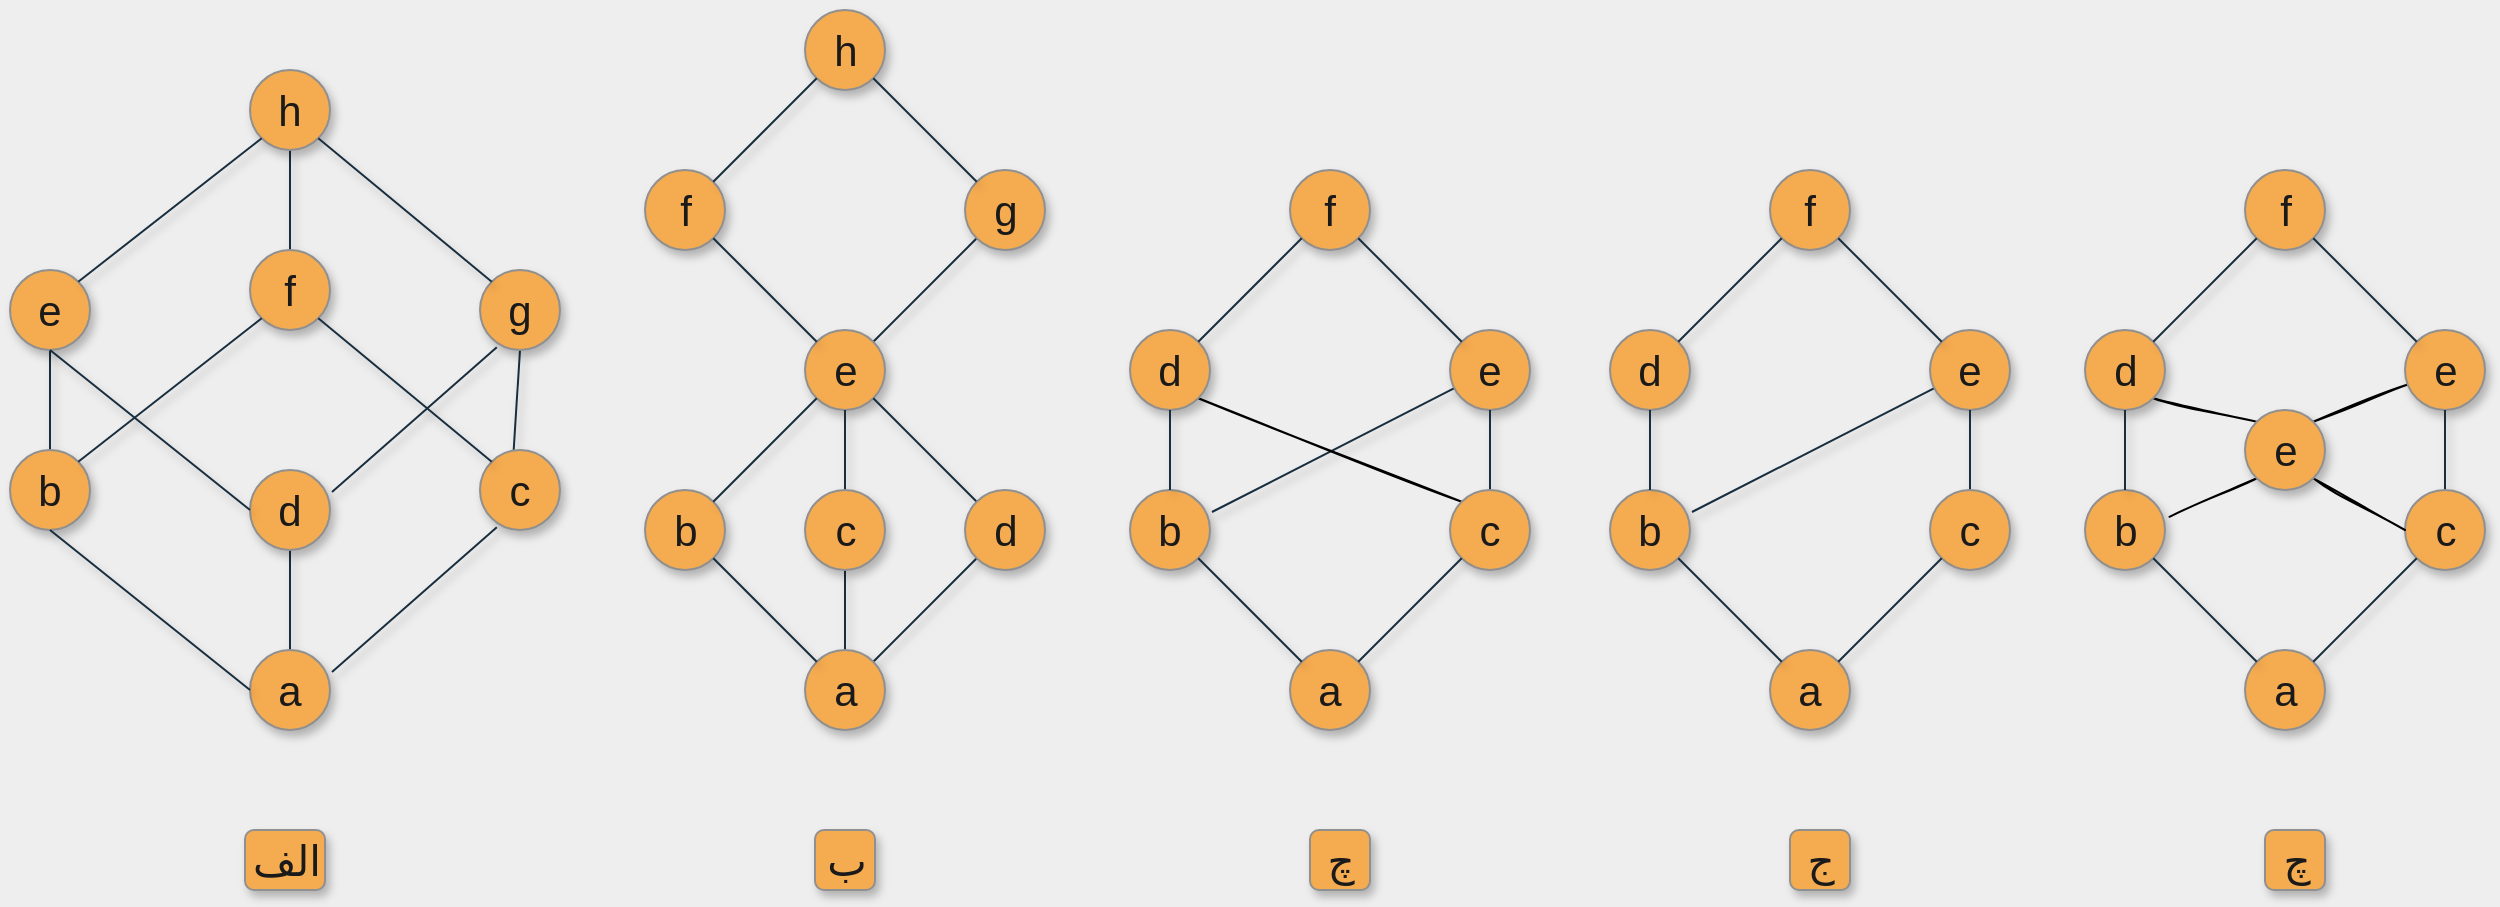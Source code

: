 <mxfile version="15.7.3" type="device"><diagram id="3L2HgZcr_SLe8ju1g64T" name="Page-1"><mxGraphModel dx="815" dy="534" grid="1" gridSize="10" guides="1" tooltips="1" connect="1" arrows="1" fold="1" page="1" pageScale="1" pageWidth="1654" pageHeight="1169" background="#EEEEEE" math="0" shadow="0"><root><mxCell id="0"/><mxCell id="1" parent="0"/><mxCell id="b9YKU84sIKBaFdmjT8to-1" value="&lt;font style=&quot;font-size: 21px;&quot;&gt;f&lt;/font&gt;" style="ellipse;whiteSpace=wrap;html=1;sketch=0;rounded=1;labelBackgroundColor=none;labelBorderColor=none;fontSize=21;fontFamily=Helvetica;shadow=1;fillColor=#F5AB50;strokeColor=#909090;fontColor=#1A1A1A;" vertex="1" parent="1"><mxGeometry x="920" y="240" width="40" height="40" as="geometry"/></mxCell><mxCell id="b9YKU84sIKBaFdmjT8to-20" style="edgeStyle=none;orthogonalLoop=1;jettySize=auto;html=1;entryX=1.025;entryY=0.275;entryDx=0;entryDy=0;entryPerimeter=0;endArrow=none;endFill=0;fontColor=#1A1A1A;sketch=0;labelBackgroundColor=none;labelBorderColor=none;fontSize=21;fontFamily=Helvetica;shadow=1;strokeColor=#182E3E;" edge="1" parent="1" source="b9YKU84sIKBaFdmjT8to-2" target="b9YKU84sIKBaFdmjT8to-3"><mxGeometry relative="1" as="geometry"/></mxCell><mxCell id="b9YKU84sIKBaFdmjT8to-2" value="e" style="ellipse;whiteSpace=wrap;html=1;sketch=0;rounded=1;labelBackgroundColor=none;labelBorderColor=none;fontSize=21;fontFamily=Helvetica;shadow=1;fillColor=#F5AB50;strokeColor=#909090;fontColor=#1A1A1A;" vertex="1" parent="1"><mxGeometry x="1000" y="320" width="40" height="40" as="geometry"/></mxCell><mxCell id="b9YKU84sIKBaFdmjT8to-3" value="b" style="ellipse;whiteSpace=wrap;html=1;sketch=0;rounded=1;labelBackgroundColor=none;labelBorderColor=none;fontSize=21;fontFamily=Helvetica;shadow=1;fillColor=#F5AB50;strokeColor=#909090;fontColor=#1A1A1A;" vertex="1" parent="1"><mxGeometry x="840" y="400" width="40" height="40" as="geometry"/></mxCell><mxCell id="b9YKU84sIKBaFdmjT8to-4" value="a" style="ellipse;whiteSpace=wrap;html=1;sketch=0;rounded=1;labelBackgroundColor=none;labelBorderColor=none;fontSize=21;fontFamily=Helvetica;shadow=1;fillColor=#F5AB50;strokeColor=#909090;fontColor=#1A1A1A;" vertex="1" parent="1"><mxGeometry x="920" y="480" width="40" height="40" as="geometry"/></mxCell><mxCell id="b9YKU84sIKBaFdmjT8to-5" value="d" style="ellipse;whiteSpace=wrap;html=1;sketch=0;rounded=1;labelBackgroundColor=none;labelBorderColor=none;fontSize=21;fontFamily=Helvetica;shadow=1;fillColor=#F5AB50;strokeColor=#909090;fontColor=#1A1A1A;" vertex="1" parent="1"><mxGeometry x="840" y="320" width="40" height="40" as="geometry"/></mxCell><mxCell id="b9YKU84sIKBaFdmjT8to-19" value="" style="orthogonalLoop=1;jettySize=auto;html=1;endArrow=none;endFill=0;fontColor=#1A1A1A;sketch=0;labelBackgroundColor=none;labelBorderColor=none;fontSize=21;fontFamily=Helvetica;shadow=1;strokeColor=#182E3E;" edge="1" parent="1" source="b9YKU84sIKBaFdmjT8to-6" target="b9YKU84sIKBaFdmjT8to-2"><mxGeometry relative="1" as="geometry"/></mxCell><mxCell id="b9YKU84sIKBaFdmjT8to-6" value="c" style="ellipse;whiteSpace=wrap;html=1;sketch=0;rounded=1;labelBackgroundColor=none;labelBorderColor=none;fontSize=21;fontFamily=Helvetica;shadow=1;fillColor=#F5AB50;strokeColor=#909090;fontColor=#1A1A1A;" vertex="1" parent="1"><mxGeometry x="1000" y="400" width="40" height="40" as="geometry"/></mxCell><mxCell id="b9YKU84sIKBaFdmjT8to-7" value="" style="endArrow=none;html=1;entryX=1;entryY=1;entryDx=0;entryDy=0;exitX=0;exitY=0;exitDx=0;exitDy=0;fontColor=#1A1A1A;sketch=0;labelBackgroundColor=none;labelBorderColor=none;fontSize=21;fontFamily=Helvetica;shadow=1;strokeColor=#182E3E;" edge="1" parent="1" source="b9YKU84sIKBaFdmjT8to-2" target="b9YKU84sIKBaFdmjT8to-1"><mxGeometry width="50" height="50" relative="1" as="geometry"><mxPoint x="910" y="400" as="sourcePoint"/><mxPoint x="960" y="350" as="targetPoint"/></mxGeometry></mxCell><mxCell id="b9YKU84sIKBaFdmjT8to-10" value="" style="endArrow=none;html=1;exitX=1;exitY=0;exitDx=0;exitDy=0;entryX=0;entryY=1;entryDx=0;entryDy=0;fontColor=#1A1A1A;sketch=0;labelBackgroundColor=none;labelBorderColor=none;fontSize=21;fontFamily=Helvetica;shadow=1;strokeColor=#182E3E;" edge="1" parent="1" source="b9YKU84sIKBaFdmjT8to-5" target="b9YKU84sIKBaFdmjT8to-1"><mxGeometry width="50" height="50" relative="1" as="geometry"><mxPoint x="840" y="310" as="sourcePoint"/><mxPoint x="890" y="260" as="targetPoint"/></mxGeometry></mxCell><mxCell id="b9YKU84sIKBaFdmjT8to-16" value="" style="endArrow=none;html=1;entryX=0;entryY=1;entryDx=0;entryDy=0;exitX=1;exitY=0;exitDx=0;exitDy=0;fontColor=#1A1A1A;sketch=0;labelBackgroundColor=none;labelBorderColor=none;fontSize=21;fontFamily=Helvetica;shadow=1;strokeColor=#182E3E;" edge="1" parent="1" source="b9YKU84sIKBaFdmjT8to-4" target="b9YKU84sIKBaFdmjT8to-6"><mxGeometry width="50" height="50" relative="1" as="geometry"><mxPoint x="970" y="490" as="sourcePoint"/><mxPoint x="1010" y="440" as="targetPoint"/></mxGeometry></mxCell><mxCell id="b9YKU84sIKBaFdmjT8to-17" value="" style="endArrow=none;html=1;exitX=0.5;exitY=0;exitDx=0;exitDy=0;entryX=0.5;entryY=1;entryDx=0;entryDy=0;fontColor=#1A1A1A;sketch=0;labelBackgroundColor=none;labelBorderColor=none;fontSize=21;fontFamily=Helvetica;shadow=1;strokeColor=#182E3E;" edge="1" parent="1" source="b9YKU84sIKBaFdmjT8to-3" target="b9YKU84sIKBaFdmjT8to-5"><mxGeometry width="50" height="50" relative="1" as="geometry"><mxPoint x="910" y="410" as="sourcePoint"/><mxPoint x="960" y="360" as="targetPoint"/></mxGeometry></mxCell><mxCell id="b9YKU84sIKBaFdmjT8to-18" value="" style="endArrow=none;html=1;entryX=1;entryY=1;entryDx=0;entryDy=0;fontColor=#1A1A1A;sketch=0;labelBackgroundColor=none;labelBorderColor=none;fontSize=21;fontFamily=Helvetica;shadow=1;strokeColor=#182E3E;" edge="1" parent="1" source="b9YKU84sIKBaFdmjT8to-4" target="b9YKU84sIKBaFdmjT8to-3"><mxGeometry width="50" height="50" relative="1" as="geometry"><mxPoint x="810" y="520" as="sourcePoint"/><mxPoint x="860" y="470" as="targetPoint"/></mxGeometry></mxCell><mxCell id="b9YKU84sIKBaFdmjT8to-21" value="h" style="ellipse;whiteSpace=wrap;html=1;sketch=0;rounded=1;labelBackgroundColor=none;labelBorderColor=none;fontSize=21;fontFamily=Helvetica;shadow=1;fillColor=#F5AB50;strokeColor=#909090;fontColor=#1A1A1A;" vertex="1" parent="1"><mxGeometry x="437.5" y="160" width="40" height="40" as="geometry"/></mxCell><mxCell id="b9YKU84sIKBaFdmjT8to-22" style="edgeStyle=none;orthogonalLoop=1;jettySize=auto;html=1;endArrow=none;endFill=0;fontColor=#1A1A1A;sketch=0;labelBackgroundColor=none;labelBorderColor=none;fontSize=21;fontFamily=Helvetica;shadow=1;strokeColor=#182E3E;" edge="1" source="b9YKU84sIKBaFdmjT8to-23" target="b9YKU84sIKBaFdmjT8to-24" parent="1"><mxGeometry relative="1" as="geometry"/></mxCell><mxCell id="b9YKU84sIKBaFdmjT8to-23" value="g" style="ellipse;whiteSpace=wrap;html=1;sketch=0;rounded=1;labelBackgroundColor=none;labelBorderColor=none;fontSize=21;fontFamily=Helvetica;shadow=1;fillColor=#F5AB50;strokeColor=#909090;fontColor=#1A1A1A;" vertex="1" parent="1"><mxGeometry x="517.5" y="240" width="40" height="40" as="geometry"/></mxCell><mxCell id="b9YKU84sIKBaFdmjT8to-24" value="e" style="ellipse;whiteSpace=wrap;html=1;sketch=0;rounded=1;labelBackgroundColor=none;labelBorderColor=none;fontSize=21;fontFamily=Helvetica;shadow=1;fillColor=#F5AB50;strokeColor=#909090;fontColor=#1A1A1A;" vertex="1" parent="1"><mxGeometry x="437.5" y="320" width="40" height="40" as="geometry"/></mxCell><mxCell id="b9YKU84sIKBaFdmjT8to-25" value="b" style="ellipse;whiteSpace=wrap;html=1;sketch=0;rounded=1;labelBackgroundColor=none;labelBorderColor=none;fontSize=21;fontFamily=Helvetica;shadow=1;fillColor=#F5AB50;strokeColor=#909090;fontColor=#1A1A1A;" vertex="1" parent="1"><mxGeometry x="357.5" y="400" width="40" height="40" as="geometry"/></mxCell><mxCell id="b9YKU84sIKBaFdmjT8to-26" value="f" style="ellipse;whiteSpace=wrap;html=1;sketch=0;rounded=1;labelBackgroundColor=none;labelBorderColor=none;fontSize=21;fontFamily=Helvetica;shadow=1;fillColor=#F5AB50;strokeColor=#909090;fontColor=#1A1A1A;" vertex="1" parent="1"><mxGeometry x="357.5" y="240" width="40" height="40" as="geometry"/></mxCell><mxCell id="b9YKU84sIKBaFdmjT8to-37" value="" style="edgeStyle=none;orthogonalLoop=1;jettySize=auto;html=1;endArrow=none;endFill=0;exitX=1;exitY=0;exitDx=0;exitDy=0;fontColor=#1A1A1A;sketch=0;labelBackgroundColor=none;labelBorderColor=none;fontSize=21;fontFamily=Helvetica;shadow=1;strokeColor=#182E3E;" edge="1" parent="1" source="b9YKU84sIKBaFdmjT8to-28" target="b9YKU84sIKBaFdmjT8to-36"><mxGeometry relative="1" as="geometry"/></mxCell><mxCell id="b9YKU84sIKBaFdmjT8to-73" value="" style="edgeStyle=none;orthogonalLoop=1;jettySize=auto;html=1;fontSize=21;endArrow=none;endFill=0;fontColor=#1A1A1A;sketch=0;labelBackgroundColor=none;labelBorderColor=none;fontFamily=Helvetica;shadow=1;strokeColor=#182E3E;" edge="1" parent="1" source="b9YKU84sIKBaFdmjT8to-28" target="b9YKU84sIKBaFdmjT8to-72"><mxGeometry relative="1" as="geometry"/></mxCell><mxCell id="b9YKU84sIKBaFdmjT8to-28" value="a" style="ellipse;whiteSpace=wrap;html=1;sketch=0;rounded=1;labelBackgroundColor=none;labelBorderColor=none;fontSize=21;fontFamily=Helvetica;shadow=1;fillColor=#F5AB50;strokeColor=#909090;fontColor=#1A1A1A;" vertex="1" parent="1"><mxGeometry x="437.5" y="480" width="40" height="40" as="geometry"/></mxCell><mxCell id="b9YKU84sIKBaFdmjT8to-29" value="" style="endArrow=none;html=1;entryX=1;entryY=1;entryDx=0;entryDy=0;exitX=0;exitY=0;exitDx=0;exitDy=0;fontColor=#1A1A1A;sketch=0;labelBackgroundColor=none;labelBorderColor=none;fontSize=21;fontFamily=Helvetica;shadow=1;strokeColor=#182E3E;" edge="1" source="b9YKU84sIKBaFdmjT8to-23" target="b9YKU84sIKBaFdmjT8to-21" parent="1"><mxGeometry width="50" height="50" relative="1" as="geometry"><mxPoint x="427.5" y="310" as="sourcePoint"/><mxPoint x="477.5" y="260" as="targetPoint"/></mxGeometry></mxCell><mxCell id="b9YKU84sIKBaFdmjT8to-30" value="" style="endArrow=none;html=1;exitX=1;exitY=0;exitDx=0;exitDy=0;entryX=0;entryY=1;entryDx=0;entryDy=0;fontColor=#1A1A1A;sketch=0;labelBackgroundColor=none;labelBorderColor=none;fontSize=21;fontFamily=Helvetica;shadow=1;strokeColor=#182E3E;" edge="1" source="b9YKU84sIKBaFdmjT8to-26" target="b9YKU84sIKBaFdmjT8to-21" parent="1"><mxGeometry width="50" height="50" relative="1" as="geometry"><mxPoint x="357.5" y="220" as="sourcePoint"/><mxPoint x="407.5" y="170" as="targetPoint"/></mxGeometry></mxCell><mxCell id="b9YKU84sIKBaFdmjT8to-31" value="" style="endArrow=none;html=1;entryX=0;entryY=0;entryDx=0;entryDy=0;exitX=1;exitY=1;exitDx=0;exitDy=0;fontColor=#1A1A1A;sketch=0;labelBackgroundColor=none;labelBorderColor=none;fontSize=21;fontFamily=Helvetica;shadow=1;strokeColor=#182E3E;" edge="1" source="b9YKU84sIKBaFdmjT8to-25" target="b9YKU84sIKBaFdmjT8to-28" parent="1"><mxGeometry width="50" height="50" relative="1" as="geometry"><mxPoint x="537.5" y="440" as="sourcePoint"/><mxPoint x="577.5" y="390" as="targetPoint"/></mxGeometry></mxCell><mxCell id="b9YKU84sIKBaFdmjT8to-32" value="" style="endArrow=none;html=1;entryX=1;entryY=1;entryDx=0;entryDy=0;exitX=0;exitY=0;exitDx=0;exitDy=0;fontColor=#1A1A1A;sketch=0;labelBackgroundColor=none;labelBorderColor=none;fontSize=21;fontFamily=Helvetica;shadow=1;strokeColor=#182E3E;" edge="1" source="b9YKU84sIKBaFdmjT8to-24" target="b9YKU84sIKBaFdmjT8to-26" parent="1"><mxGeometry width="50" height="50" relative="1" as="geometry"><mxPoint x="427.5" y="320" as="sourcePoint"/><mxPoint x="477.5" y="270" as="targetPoint"/></mxGeometry></mxCell><mxCell id="b9YKU84sIKBaFdmjT8to-33" value="" style="endArrow=none;html=1;entryX=0;entryY=1;entryDx=0;entryDy=0;fontColor=#1A1A1A;sketch=0;labelBackgroundColor=none;labelBorderColor=none;fontSize=21;fontFamily=Helvetica;shadow=1;strokeColor=#182E3E;" edge="1" source="b9YKU84sIKBaFdmjT8to-25" target="b9YKU84sIKBaFdmjT8to-24" parent="1"><mxGeometry width="50" height="50" relative="1" as="geometry"><mxPoint x="377.5" y="470" as="sourcePoint"/><mxPoint x="427.5" y="420" as="targetPoint"/></mxGeometry></mxCell><mxCell id="b9YKU84sIKBaFdmjT8to-38" style="edgeStyle=none;orthogonalLoop=1;jettySize=auto;html=1;entryX=1;entryY=1;entryDx=0;entryDy=0;endArrow=none;endFill=0;fontColor=#1A1A1A;sketch=0;labelBackgroundColor=none;labelBorderColor=none;fontSize=21;fontFamily=Helvetica;shadow=1;strokeColor=#182E3E;" edge="1" parent="1" source="b9YKU84sIKBaFdmjT8to-36" target="b9YKU84sIKBaFdmjT8to-24"><mxGeometry relative="1" as="geometry"/></mxCell><mxCell id="b9YKU84sIKBaFdmjT8to-36" value="d" style="ellipse;whiteSpace=wrap;html=1;sketch=0;rounded=1;labelBackgroundColor=none;labelBorderColor=none;fontSize=21;fontFamily=Helvetica;shadow=1;fillColor=#F5AB50;strokeColor=#909090;fontColor=#1A1A1A;" vertex="1" parent="1"><mxGeometry x="517.5" y="400" width="40" height="40" as="geometry"/></mxCell><mxCell id="b9YKU84sIKBaFdmjT8to-69" style="edgeStyle=none;orthogonalLoop=1;jettySize=auto;html=1;exitX=0.5;exitY=1;exitDx=0;exitDy=0;entryX=0.5;entryY=0;entryDx=0;entryDy=0;endArrow=none;endFill=0;fontColor=#1A1A1A;sketch=0;labelBackgroundColor=none;labelBorderColor=none;fontSize=21;fontFamily=Helvetica;shadow=1;strokeColor=#182E3E;" edge="1" parent="1" source="b9YKU84sIKBaFdmjT8to-42" target="b9YKU84sIKBaFdmjT8to-60"><mxGeometry relative="1" as="geometry"/></mxCell><mxCell id="b9YKU84sIKBaFdmjT8to-42" value="h" style="ellipse;whiteSpace=wrap;html=1;sketch=0;rounded=1;labelBackgroundColor=none;labelBorderColor=none;fontSize=21;fontFamily=Helvetica;shadow=1;fillColor=#F5AB50;strokeColor=#909090;fontColor=#1A1A1A;" vertex="1" parent="1"><mxGeometry x="160" y="190" width="40" height="40" as="geometry"/></mxCell><mxCell id="b9YKU84sIKBaFdmjT8to-43" style="edgeStyle=none;orthogonalLoop=1;jettySize=auto;html=1;entryX=1.025;entryY=0.275;entryDx=0;entryDy=0;entryPerimeter=0;endArrow=none;endFill=0;exitX=0.21;exitY=0.965;exitDx=0;exitDy=0;exitPerimeter=0;fontColor=#1A1A1A;sketch=0;labelBackgroundColor=none;labelBorderColor=none;fontSize=21;fontFamily=Helvetica;shadow=1;strokeColor=#182E3E;" edge="1" source="b9YKU84sIKBaFdmjT8to-44" target="b9YKU84sIKBaFdmjT8to-45" parent="1"><mxGeometry relative="1" as="geometry"/></mxCell><mxCell id="b9YKU84sIKBaFdmjT8to-68" style="edgeStyle=none;orthogonalLoop=1;jettySize=auto;html=1;exitX=0.5;exitY=1;exitDx=0;exitDy=0;entryX=0.421;entryY=0;entryDx=0;entryDy=0;entryPerimeter=0;endArrow=none;endFill=0;fontColor=#1A1A1A;sketch=0;labelBackgroundColor=none;labelBorderColor=none;fontSize=21;fontFamily=Helvetica;shadow=1;strokeColor=#182E3E;" edge="1" parent="1" source="b9YKU84sIKBaFdmjT8to-44" target="b9YKU84sIKBaFdmjT8to-62"><mxGeometry relative="1" as="geometry"/></mxCell><mxCell id="b9YKU84sIKBaFdmjT8to-44" value="g" style="ellipse;whiteSpace=wrap;html=1;sketch=0;rounded=1;labelBackgroundColor=none;labelBorderColor=none;fontSize=21;fontFamily=Helvetica;shadow=1;fillColor=#F5AB50;strokeColor=#909090;fontColor=#1A1A1A;" vertex="1" parent="1"><mxGeometry x="275" y="290" width="40" height="40" as="geometry"/></mxCell><mxCell id="b9YKU84sIKBaFdmjT8to-71" style="edgeStyle=none;orthogonalLoop=1;jettySize=auto;html=1;exitX=0.5;exitY=1;exitDx=0;exitDy=0;entryX=0.5;entryY=0;entryDx=0;entryDy=0;endArrow=none;endFill=0;fontColor=#1A1A1A;sketch=0;labelBackgroundColor=none;labelBorderColor=none;fontSize=21;fontFamily=Helvetica;shadow=1;strokeColor=#182E3E;" edge="1" parent="1" source="b9YKU84sIKBaFdmjT8to-45" target="b9YKU84sIKBaFdmjT8to-63"><mxGeometry relative="1" as="geometry"/></mxCell><mxCell id="b9YKU84sIKBaFdmjT8to-45" value="d" style="ellipse;whiteSpace=wrap;html=1;sketch=0;rounded=1;labelBackgroundColor=none;labelBorderColor=none;fontSize=21;fontFamily=Helvetica;shadow=1;fillColor=#F5AB50;strokeColor=#909090;fontColor=#1A1A1A;" vertex="1" parent="1"><mxGeometry x="160" y="390" width="40" height="40" as="geometry"/></mxCell><mxCell id="b9YKU84sIKBaFdmjT8to-70" style="edgeStyle=none;orthogonalLoop=1;jettySize=auto;html=1;exitX=0.5;exitY=1;exitDx=0;exitDy=0;entryX=0.5;entryY=0;entryDx=0;entryDy=0;endArrow=none;endFill=0;fontColor=#1A1A1A;sketch=0;labelBackgroundColor=none;labelBorderColor=none;fontSize=21;fontFamily=Helvetica;shadow=1;strokeColor=#182E3E;" edge="1" parent="1" source="b9YKU84sIKBaFdmjT8to-46" target="b9YKU84sIKBaFdmjT8to-64"><mxGeometry relative="1" as="geometry"/></mxCell><mxCell id="b9YKU84sIKBaFdmjT8to-46" value="e" style="ellipse;whiteSpace=wrap;html=1;sketch=0;rounded=1;labelBackgroundColor=none;labelBorderColor=none;fontSize=21;fontFamily=Helvetica;shadow=1;fillColor=#F5AB50;strokeColor=#909090;fontColor=#1A1A1A;" vertex="1" parent="1"><mxGeometry x="40" y="290" width="40" height="40" as="geometry"/></mxCell><mxCell id="b9YKU84sIKBaFdmjT8to-47" value="" style="endArrow=none;html=1;entryX=1;entryY=1;entryDx=0;entryDy=0;exitX=0;exitY=0;exitDx=0;exitDy=0;fontColor=#1A1A1A;sketch=0;labelBackgroundColor=none;labelBorderColor=none;fontSize=21;fontFamily=Helvetica;shadow=1;strokeColor=#182E3E;" edge="1" source="b9YKU84sIKBaFdmjT8to-44" target="b9YKU84sIKBaFdmjT8to-42" parent="1"><mxGeometry width="50" height="50" relative="1" as="geometry"><mxPoint x="140" y="340" as="sourcePoint"/><mxPoint x="190" y="290" as="targetPoint"/></mxGeometry></mxCell><mxCell id="b9YKU84sIKBaFdmjT8to-48" value="" style="endArrow=none;html=1;exitX=1;exitY=0;exitDx=0;exitDy=0;entryX=0;entryY=1;entryDx=0;entryDy=0;fontColor=#1A1A1A;sketch=0;labelBackgroundColor=none;labelBorderColor=none;fontSize=21;fontFamily=Helvetica;shadow=1;strokeColor=#182E3E;" edge="1" source="b9YKU84sIKBaFdmjT8to-46" target="b9YKU84sIKBaFdmjT8to-42" parent="1"><mxGeometry width="50" height="50" relative="1" as="geometry"><mxPoint x="70" y="250" as="sourcePoint"/><mxPoint x="120" y="200" as="targetPoint"/></mxGeometry></mxCell><mxCell id="b9YKU84sIKBaFdmjT8to-49" value="" style="endArrow=none;html=1;entryX=0.5;entryY=1;entryDx=0;entryDy=0;exitX=0;exitY=0.5;exitDx=0;exitDy=0;fontColor=#1A1A1A;sketch=0;labelBackgroundColor=none;labelBorderColor=none;fontSize=21;fontFamily=Helvetica;shadow=1;strokeColor=#182E3E;" edge="1" source="b9YKU84sIKBaFdmjT8to-45" target="b9YKU84sIKBaFdmjT8to-46" parent="1"><mxGeometry width="50" height="50" relative="1" as="geometry"><mxPoint x="110" y="380" as="sourcePoint"/><mxPoint x="160" y="330" as="targetPoint"/></mxGeometry></mxCell><mxCell id="b9YKU84sIKBaFdmjT8to-60" value="f" style="ellipse;whiteSpace=wrap;html=1;sketch=0;rounded=1;labelBackgroundColor=none;labelBorderColor=none;fontSize=21;fontFamily=Helvetica;shadow=1;fillColor=#F5AB50;strokeColor=#909090;fontColor=#1A1A1A;" vertex="1" parent="1"><mxGeometry x="160" y="280" width="40" height="40" as="geometry"/></mxCell><mxCell id="b9YKU84sIKBaFdmjT8to-61" style="edgeStyle=none;orthogonalLoop=1;jettySize=auto;html=1;entryX=1.025;entryY=0.275;entryDx=0;entryDy=0;entryPerimeter=0;endArrow=none;endFill=0;exitX=0.21;exitY=0.965;exitDx=0;exitDy=0;exitPerimeter=0;fontColor=#1A1A1A;sketch=0;labelBackgroundColor=none;labelBorderColor=none;fontSize=21;fontFamily=Helvetica;shadow=1;strokeColor=#182E3E;" edge="1" source="b9YKU84sIKBaFdmjT8to-62" target="b9YKU84sIKBaFdmjT8to-63" parent="1"><mxGeometry relative="1" as="geometry"/></mxCell><mxCell id="b9YKU84sIKBaFdmjT8to-62" value="c" style="ellipse;whiteSpace=wrap;html=1;sketch=0;rounded=1;labelBackgroundColor=none;labelBorderColor=none;fontSize=21;fontFamily=Helvetica;shadow=1;fillColor=#F5AB50;strokeColor=#909090;fontColor=#1A1A1A;" vertex="1" parent="1"><mxGeometry x="275" y="380" width="40" height="40" as="geometry"/></mxCell><mxCell id="b9YKU84sIKBaFdmjT8to-63" value="a" style="ellipse;whiteSpace=wrap;html=1;sketch=0;rounded=1;labelBackgroundColor=none;labelBorderColor=none;fontSize=21;fontFamily=Helvetica;shadow=1;fillColor=#F5AB50;strokeColor=#909090;fontColor=#1A1A1A;" vertex="1" parent="1"><mxGeometry x="160" y="480" width="40" height="40" as="geometry"/></mxCell><mxCell id="b9YKU84sIKBaFdmjT8to-64" value="b" style="ellipse;whiteSpace=wrap;html=1;sketch=0;rounded=1;labelBackgroundColor=none;labelBorderColor=none;fontSize=21;fontFamily=Helvetica;shadow=1;fillColor=#F5AB50;strokeColor=#909090;fontColor=#1A1A1A;" vertex="1" parent="1"><mxGeometry x="40" y="380" width="40" height="40" as="geometry"/></mxCell><mxCell id="b9YKU84sIKBaFdmjT8to-65" value="" style="endArrow=none;html=1;entryX=1;entryY=1;entryDx=0;entryDy=0;exitX=0;exitY=0;exitDx=0;exitDy=0;fontColor=#1A1A1A;sketch=0;labelBackgroundColor=none;labelBorderColor=none;fontSize=21;fontFamily=Helvetica;shadow=1;strokeColor=#182E3E;" edge="1" source="b9YKU84sIKBaFdmjT8to-62" target="b9YKU84sIKBaFdmjT8to-60" parent="1"><mxGeometry width="50" height="50" relative="1" as="geometry"><mxPoint x="145" y="430" as="sourcePoint"/><mxPoint x="195" y="380" as="targetPoint"/></mxGeometry></mxCell><mxCell id="b9YKU84sIKBaFdmjT8to-66" value="" style="endArrow=none;html=1;exitX=1;exitY=0;exitDx=0;exitDy=0;entryX=0;entryY=1;entryDx=0;entryDy=0;fontColor=#1A1A1A;sketch=0;labelBackgroundColor=none;labelBorderColor=none;fontSize=21;fontFamily=Helvetica;shadow=1;strokeColor=#182E3E;" edge="1" source="b9YKU84sIKBaFdmjT8to-64" target="b9YKU84sIKBaFdmjT8to-60" parent="1"><mxGeometry width="50" height="50" relative="1" as="geometry"><mxPoint x="75" y="340" as="sourcePoint"/><mxPoint x="125" y="290" as="targetPoint"/></mxGeometry></mxCell><mxCell id="b9YKU84sIKBaFdmjT8to-67" value="" style="endArrow=none;html=1;entryX=0.5;entryY=1;entryDx=0;entryDy=0;exitX=0;exitY=0.5;exitDx=0;exitDy=0;fontColor=#1A1A1A;sketch=0;labelBackgroundColor=none;labelBorderColor=none;fontSize=21;fontFamily=Helvetica;shadow=1;strokeColor=#182E3E;" edge="1" source="b9YKU84sIKBaFdmjT8to-63" target="b9YKU84sIKBaFdmjT8to-64" parent="1"><mxGeometry width="50" height="50" relative="1" as="geometry"><mxPoint x="115" y="470" as="sourcePoint"/><mxPoint x="165" y="420" as="targetPoint"/></mxGeometry></mxCell><mxCell id="b9YKU84sIKBaFdmjT8to-74" style="edgeStyle=none;orthogonalLoop=1;jettySize=auto;html=1;fontSize=21;endArrow=none;endFill=0;fontColor=#1A1A1A;sketch=0;labelBackgroundColor=none;labelBorderColor=none;fontFamily=Helvetica;shadow=1;strokeColor=#182E3E;" edge="1" parent="1" source="b9YKU84sIKBaFdmjT8to-72"><mxGeometry relative="1" as="geometry"><mxPoint x="457.5" y="360" as="targetPoint"/></mxGeometry></mxCell><mxCell id="b9YKU84sIKBaFdmjT8to-72" value="c" style="ellipse;whiteSpace=wrap;html=1;sketch=0;rounded=1;labelBackgroundColor=none;labelBorderColor=none;fontSize=21;fontFamily=Helvetica;shadow=1;fillColor=#F5AB50;strokeColor=#909090;fontColor=#1A1A1A;" vertex="1" parent="1"><mxGeometry x="437.5" y="400" width="40" height="40" as="geometry"/></mxCell><mxCell id="b9YKU84sIKBaFdmjT8to-75" value="&lt;font style=&quot;font-size: 21px;&quot;&gt;الف&lt;/font&gt;" style="text;html=1;align=center;verticalAlign=middle;resizable=0;points=[];autosize=1;fontSize=21;sketch=0;rounded=1;labelBackgroundColor=none;labelBorderColor=none;fontFamily=Helvetica;shadow=1;fillColor=#F5AB50;strokeColor=#909090;fontColor=#1A1A1A;" vertex="1" parent="1"><mxGeometry x="157.5" y="570" width="40" height="30" as="geometry"/></mxCell><mxCell id="b9YKU84sIKBaFdmjT8to-76" value="&lt;font style=&quot;font-size: 21px;&quot;&gt;ب&lt;/font&gt;" style="text;html=1;align=center;verticalAlign=middle;resizable=0;points=[];autosize=1;fontSize=21;sketch=0;rounded=1;labelBackgroundColor=none;labelBorderColor=none;fontFamily=Helvetica;shadow=1;fillColor=#F5AB50;strokeColor=#909090;fontColor=#1A1A1A;" vertex="1" parent="1"><mxGeometry x="442.5" y="570" width="30" height="30" as="geometry"/></mxCell><mxCell id="b9YKU84sIKBaFdmjT8to-77" value="&lt;font style=&quot;font-size: 21px;&quot;&gt;ج&lt;/font&gt;" style="text;html=1;align=center;verticalAlign=middle;resizable=0;points=[];autosize=1;fontSize=21;sketch=0;rounded=1;labelBackgroundColor=none;labelBorderColor=none;fontFamily=Helvetica;shadow=1;fillColor=#F5AB50;strokeColor=#909090;fontColor=#1A1A1A;" vertex="1" parent="1"><mxGeometry x="930" y="570" width="30" height="30" as="geometry"/></mxCell><mxCell id="b9YKU84sIKBaFdmjT8to-78" value="&lt;font style=&quot;font-size: 21px;&quot;&gt;f&lt;/font&gt;" style="ellipse;whiteSpace=wrap;html=1;sketch=0;rounded=1;labelBackgroundColor=none;labelBorderColor=none;fontSize=21;fontFamily=Helvetica;shadow=1;fillColor=#F5AB50;strokeColor=#909090;fontColor=#1A1A1A;" vertex="1" parent="1"><mxGeometry x="680" y="240" width="40" height="40" as="geometry"/></mxCell><mxCell id="b9YKU84sIKBaFdmjT8to-79" style="edgeStyle=none;orthogonalLoop=1;jettySize=auto;html=1;entryX=1.025;entryY=0.275;entryDx=0;entryDy=0;entryPerimeter=0;endArrow=none;endFill=0;fontColor=#1A1A1A;sketch=0;labelBackgroundColor=none;labelBorderColor=none;fontSize=21;fontFamily=Helvetica;shadow=1;strokeColor=#182E3E;" edge="1" source="b9YKU84sIKBaFdmjT8to-80" target="b9YKU84sIKBaFdmjT8to-81" parent="1"><mxGeometry relative="1" as="geometry"/></mxCell><mxCell id="b9YKU84sIKBaFdmjT8to-80" value="e" style="ellipse;whiteSpace=wrap;html=1;sketch=0;rounded=1;labelBackgroundColor=none;labelBorderColor=none;fontSize=21;fontFamily=Helvetica;shadow=1;fillColor=#F5AB50;strokeColor=#909090;fontColor=#1A1A1A;" vertex="1" parent="1"><mxGeometry x="760" y="320" width="40" height="40" as="geometry"/></mxCell><mxCell id="b9YKU84sIKBaFdmjT8to-81" value="b" style="ellipse;whiteSpace=wrap;html=1;sketch=0;rounded=1;labelBackgroundColor=none;labelBorderColor=none;fontSize=21;fontFamily=Helvetica;shadow=1;fillColor=#F5AB50;strokeColor=#909090;fontColor=#1A1A1A;" vertex="1" parent="1"><mxGeometry x="600" y="400" width="40" height="40" as="geometry"/></mxCell><mxCell id="b9YKU84sIKBaFdmjT8to-82" value="a" style="ellipse;whiteSpace=wrap;html=1;sketch=0;rounded=1;labelBackgroundColor=none;labelBorderColor=none;fontSize=21;fontFamily=Helvetica;shadow=1;fillColor=#F5AB50;strokeColor=#909090;fontColor=#1A1A1A;" vertex="1" parent="1"><mxGeometry x="680" y="480" width="40" height="40" as="geometry"/></mxCell><mxCell id="b9YKU84sIKBaFdmjT8to-94" style="edgeStyle=none;rounded=1;sketch=1;orthogonalLoop=1;jettySize=auto;html=1;exitX=1;exitY=1;exitDx=0;exitDy=0;entryX=0;entryY=0;entryDx=0;entryDy=0;fontColor=#1A1A1A;strokeColor=default;endArrow=none;endFill=0;" edge="1" parent="1" source="b9YKU84sIKBaFdmjT8to-83" target="b9YKU84sIKBaFdmjT8to-85"><mxGeometry relative="1" as="geometry"/></mxCell><mxCell id="b9YKU84sIKBaFdmjT8to-83" value="d" style="ellipse;whiteSpace=wrap;html=1;sketch=0;rounded=1;labelBackgroundColor=none;labelBorderColor=none;fontSize=21;fontFamily=Helvetica;shadow=1;fillColor=#F5AB50;strokeColor=#909090;fontColor=#1A1A1A;" vertex="1" parent="1"><mxGeometry x="600" y="320" width="40" height="40" as="geometry"/></mxCell><mxCell id="b9YKU84sIKBaFdmjT8to-84" value="" style="orthogonalLoop=1;jettySize=auto;html=1;endArrow=none;endFill=0;fontColor=#1A1A1A;sketch=0;labelBackgroundColor=none;labelBorderColor=none;fontSize=21;fontFamily=Helvetica;shadow=1;strokeColor=#182E3E;" edge="1" source="b9YKU84sIKBaFdmjT8to-85" target="b9YKU84sIKBaFdmjT8to-80" parent="1"><mxGeometry relative="1" as="geometry"/></mxCell><mxCell id="b9YKU84sIKBaFdmjT8to-85" value="c" style="ellipse;whiteSpace=wrap;html=1;sketch=0;rounded=1;labelBackgroundColor=none;labelBorderColor=none;fontSize=21;fontFamily=Helvetica;shadow=1;fillColor=#F5AB50;strokeColor=#909090;fontColor=#1A1A1A;" vertex="1" parent="1"><mxGeometry x="760" y="400" width="40" height="40" as="geometry"/></mxCell><mxCell id="b9YKU84sIKBaFdmjT8to-86" value="" style="endArrow=none;html=1;entryX=1;entryY=1;entryDx=0;entryDy=0;exitX=0;exitY=0;exitDx=0;exitDy=0;fontColor=#1A1A1A;sketch=0;labelBackgroundColor=none;labelBorderColor=none;fontSize=21;fontFamily=Helvetica;shadow=1;strokeColor=#182E3E;" edge="1" source="b9YKU84sIKBaFdmjT8to-80" target="b9YKU84sIKBaFdmjT8to-78" parent="1"><mxGeometry width="50" height="50" relative="1" as="geometry"><mxPoint x="670" y="400" as="sourcePoint"/><mxPoint x="720" y="350" as="targetPoint"/></mxGeometry></mxCell><mxCell id="b9YKU84sIKBaFdmjT8to-87" value="" style="endArrow=none;html=1;exitX=1;exitY=0;exitDx=0;exitDy=0;entryX=0;entryY=1;entryDx=0;entryDy=0;fontColor=#1A1A1A;sketch=0;labelBackgroundColor=none;labelBorderColor=none;fontSize=21;fontFamily=Helvetica;shadow=1;strokeColor=#182E3E;" edge="1" source="b9YKU84sIKBaFdmjT8to-83" target="b9YKU84sIKBaFdmjT8to-78" parent="1"><mxGeometry width="50" height="50" relative="1" as="geometry"><mxPoint x="600" y="310" as="sourcePoint"/><mxPoint x="650" y="260" as="targetPoint"/></mxGeometry></mxCell><mxCell id="b9YKU84sIKBaFdmjT8to-88" value="" style="endArrow=none;html=1;entryX=0;entryY=1;entryDx=0;entryDy=0;exitX=1;exitY=0;exitDx=0;exitDy=0;fontColor=#1A1A1A;sketch=0;labelBackgroundColor=none;labelBorderColor=none;fontSize=21;fontFamily=Helvetica;shadow=1;strokeColor=#182E3E;" edge="1" source="b9YKU84sIKBaFdmjT8to-82" target="b9YKU84sIKBaFdmjT8to-85" parent="1"><mxGeometry width="50" height="50" relative="1" as="geometry"><mxPoint x="730" y="490" as="sourcePoint"/><mxPoint x="770" y="440" as="targetPoint"/></mxGeometry></mxCell><mxCell id="b9YKU84sIKBaFdmjT8to-89" value="" style="endArrow=none;html=1;exitX=0.5;exitY=0;exitDx=0;exitDy=0;entryX=0.5;entryY=1;entryDx=0;entryDy=0;fontColor=#1A1A1A;sketch=0;labelBackgroundColor=none;labelBorderColor=none;fontSize=21;fontFamily=Helvetica;shadow=1;strokeColor=#182E3E;" edge="1" source="b9YKU84sIKBaFdmjT8to-81" target="b9YKU84sIKBaFdmjT8to-83" parent="1"><mxGeometry width="50" height="50" relative="1" as="geometry"><mxPoint x="670" y="410" as="sourcePoint"/><mxPoint x="720" y="360" as="targetPoint"/></mxGeometry></mxCell><mxCell id="b9YKU84sIKBaFdmjT8to-90" value="" style="endArrow=none;html=1;entryX=1;entryY=1;entryDx=0;entryDy=0;fontColor=#1A1A1A;sketch=0;labelBackgroundColor=none;labelBorderColor=none;fontSize=21;fontFamily=Helvetica;shadow=1;strokeColor=#182E3E;" edge="1" source="b9YKU84sIKBaFdmjT8to-82" target="b9YKU84sIKBaFdmjT8to-81" parent="1"><mxGeometry width="50" height="50" relative="1" as="geometry"><mxPoint x="570" y="520" as="sourcePoint"/><mxPoint x="620" y="470" as="targetPoint"/></mxGeometry></mxCell><mxCell id="b9YKU84sIKBaFdmjT8to-91" value="&lt;font style=&quot;font-size: 21px&quot;&gt;چ&lt;/font&gt;" style="text;html=1;align=center;verticalAlign=middle;resizable=0;points=[];autosize=1;fontSize=21;sketch=0;rounded=1;labelBackgroundColor=none;labelBorderColor=none;fontFamily=Helvetica;shadow=1;fillColor=#F5AB50;strokeColor=#909090;fontColor=#1A1A1A;" vertex="1" parent="1"><mxGeometry x="690" y="570" width="30" height="30" as="geometry"/></mxCell><mxCell id="b9YKU84sIKBaFdmjT8to-95" value="&lt;font style=&quot;font-size: 21px;&quot;&gt;f&lt;/font&gt;" style="ellipse;whiteSpace=wrap;html=1;sketch=0;rounded=1;labelBackgroundColor=none;labelBorderColor=none;fontSize=21;fontFamily=Helvetica;shadow=1;fillColor=#F5AB50;strokeColor=#909090;fontColor=#1A1A1A;" vertex="1" parent="1"><mxGeometry x="1157.5" y="240" width="40" height="40" as="geometry"/></mxCell><mxCell id="b9YKU84sIKBaFdmjT8to-111" value="" style="edgeStyle=none;rounded=1;sketch=1;orthogonalLoop=1;jettySize=auto;html=1;fontColor=#1A1A1A;endArrow=none;endFill=0;strokeColor=default;entryX=1;entryY=0;entryDx=0;entryDy=0;" edge="1" parent="1" source="b9YKU84sIKBaFdmjT8to-97" target="b9YKU84sIKBaFdmjT8to-110"><mxGeometry relative="1" as="geometry"/></mxCell><mxCell id="b9YKU84sIKBaFdmjT8to-97" value="e" style="ellipse;whiteSpace=wrap;html=1;sketch=0;rounded=1;labelBackgroundColor=none;labelBorderColor=none;fontSize=21;fontFamily=Helvetica;shadow=1;fillColor=#F5AB50;strokeColor=#909090;fontColor=#1A1A1A;" vertex="1" parent="1"><mxGeometry x="1237.5" y="320" width="40" height="40" as="geometry"/></mxCell><mxCell id="b9YKU84sIKBaFdmjT8to-98" value="b" style="ellipse;whiteSpace=wrap;html=1;sketch=0;rounded=1;labelBackgroundColor=none;labelBorderColor=none;fontSize=21;fontFamily=Helvetica;shadow=1;fillColor=#F5AB50;strokeColor=#909090;fontColor=#1A1A1A;" vertex="1" parent="1"><mxGeometry x="1077.5" y="400" width="40" height="40" as="geometry"/></mxCell><mxCell id="b9YKU84sIKBaFdmjT8to-99" value="a" style="ellipse;whiteSpace=wrap;html=1;sketch=0;rounded=1;labelBackgroundColor=none;labelBorderColor=none;fontSize=21;fontFamily=Helvetica;shadow=1;fillColor=#F5AB50;strokeColor=#909090;fontColor=#1A1A1A;" vertex="1" parent="1"><mxGeometry x="1157.5" y="480" width="40" height="40" as="geometry"/></mxCell><mxCell id="b9YKU84sIKBaFdmjT8to-116" style="edgeStyle=none;rounded=1;sketch=1;orthogonalLoop=1;jettySize=auto;html=1;exitX=1;exitY=1;exitDx=0;exitDy=0;entryX=0;entryY=0;entryDx=0;entryDy=0;fontColor=#1A1A1A;endArrow=none;endFill=0;strokeColor=default;" edge="1" parent="1" source="b9YKU84sIKBaFdmjT8to-101" target="b9YKU84sIKBaFdmjT8to-110"><mxGeometry relative="1" as="geometry"/></mxCell><mxCell id="b9YKU84sIKBaFdmjT8to-101" value="d" style="ellipse;whiteSpace=wrap;html=1;sketch=0;rounded=1;labelBackgroundColor=none;labelBorderColor=none;fontSize=21;fontFamily=Helvetica;shadow=1;fillColor=#F5AB50;strokeColor=#909090;fontColor=#1A1A1A;" vertex="1" parent="1"><mxGeometry x="1077.5" y="320" width="40" height="40" as="geometry"/></mxCell><mxCell id="b9YKU84sIKBaFdmjT8to-102" value="" style="orthogonalLoop=1;jettySize=auto;html=1;endArrow=none;endFill=0;fontColor=#1A1A1A;sketch=0;labelBackgroundColor=none;labelBorderColor=none;fontSize=21;fontFamily=Helvetica;shadow=1;strokeColor=#182E3E;" edge="1" source="b9YKU84sIKBaFdmjT8to-103" target="b9YKU84sIKBaFdmjT8to-97" parent="1"><mxGeometry relative="1" as="geometry"/></mxCell><mxCell id="b9YKU84sIKBaFdmjT8to-103" value="c" style="ellipse;whiteSpace=wrap;html=1;sketch=0;rounded=1;labelBackgroundColor=none;labelBorderColor=none;fontSize=21;fontFamily=Helvetica;shadow=1;fillColor=#F5AB50;strokeColor=#909090;fontColor=#1A1A1A;" vertex="1" parent="1"><mxGeometry x="1237.5" y="400" width="40" height="40" as="geometry"/></mxCell><mxCell id="b9YKU84sIKBaFdmjT8to-104" value="" style="endArrow=none;html=1;entryX=1;entryY=1;entryDx=0;entryDy=0;exitX=0;exitY=0;exitDx=0;exitDy=0;fontColor=#1A1A1A;sketch=0;labelBackgroundColor=none;labelBorderColor=none;fontSize=21;fontFamily=Helvetica;shadow=1;strokeColor=#182E3E;" edge="1" source="b9YKU84sIKBaFdmjT8to-97" target="b9YKU84sIKBaFdmjT8to-95" parent="1"><mxGeometry width="50" height="50" relative="1" as="geometry"><mxPoint x="1147.5" y="400" as="sourcePoint"/><mxPoint x="1197.5" y="350" as="targetPoint"/></mxGeometry></mxCell><mxCell id="b9YKU84sIKBaFdmjT8to-105" value="" style="endArrow=none;html=1;exitX=1;exitY=0;exitDx=0;exitDy=0;entryX=0;entryY=1;entryDx=0;entryDy=0;fontColor=#1A1A1A;sketch=0;labelBackgroundColor=none;labelBorderColor=none;fontSize=21;fontFamily=Helvetica;shadow=1;strokeColor=#182E3E;" edge="1" source="b9YKU84sIKBaFdmjT8to-101" target="b9YKU84sIKBaFdmjT8to-95" parent="1"><mxGeometry width="50" height="50" relative="1" as="geometry"><mxPoint x="1077.5" y="310" as="sourcePoint"/><mxPoint x="1127.5" y="260" as="targetPoint"/></mxGeometry></mxCell><mxCell id="b9YKU84sIKBaFdmjT8to-106" value="" style="endArrow=none;html=1;entryX=0;entryY=1;entryDx=0;entryDy=0;exitX=1;exitY=0;exitDx=0;exitDy=0;fontColor=#1A1A1A;sketch=0;labelBackgroundColor=none;labelBorderColor=none;fontSize=21;fontFamily=Helvetica;shadow=1;strokeColor=#182E3E;" edge="1" source="b9YKU84sIKBaFdmjT8to-99" target="b9YKU84sIKBaFdmjT8to-103" parent="1"><mxGeometry width="50" height="50" relative="1" as="geometry"><mxPoint x="1207.5" y="490" as="sourcePoint"/><mxPoint x="1247.5" y="440" as="targetPoint"/></mxGeometry></mxCell><mxCell id="b9YKU84sIKBaFdmjT8to-107" value="" style="endArrow=none;html=1;exitX=0.5;exitY=0;exitDx=0;exitDy=0;entryX=0.5;entryY=1;entryDx=0;entryDy=0;fontColor=#1A1A1A;sketch=0;labelBackgroundColor=none;labelBorderColor=none;fontSize=21;fontFamily=Helvetica;shadow=1;strokeColor=#182E3E;" edge="1" source="b9YKU84sIKBaFdmjT8to-98" target="b9YKU84sIKBaFdmjT8to-101" parent="1"><mxGeometry width="50" height="50" relative="1" as="geometry"><mxPoint x="1147.5" y="410" as="sourcePoint"/><mxPoint x="1197.5" y="360" as="targetPoint"/></mxGeometry></mxCell><mxCell id="b9YKU84sIKBaFdmjT8to-108" value="" style="endArrow=none;html=1;entryX=1;entryY=1;entryDx=0;entryDy=0;fontColor=#1A1A1A;sketch=0;labelBackgroundColor=none;labelBorderColor=none;fontSize=21;fontFamily=Helvetica;shadow=1;strokeColor=#182E3E;" edge="1" source="b9YKU84sIKBaFdmjT8to-99" target="b9YKU84sIKBaFdmjT8to-98" parent="1"><mxGeometry width="50" height="50" relative="1" as="geometry"><mxPoint x="1047.5" y="520" as="sourcePoint"/><mxPoint x="1097.5" y="470" as="targetPoint"/></mxGeometry></mxCell><mxCell id="b9YKU84sIKBaFdmjT8to-109" value="&lt;font style=&quot;font-size: 21px&quot;&gt;چ&lt;/font&gt;" style="text;html=1;align=center;verticalAlign=middle;resizable=0;points=[];autosize=1;fontSize=21;sketch=0;rounded=1;labelBackgroundColor=none;labelBorderColor=none;fontFamily=Helvetica;shadow=1;fillColor=#F5AB50;strokeColor=#909090;fontColor=#1A1A1A;" vertex="1" parent="1"><mxGeometry x="1167.5" y="570" width="30" height="30" as="geometry"/></mxCell><mxCell id="b9YKU84sIKBaFdmjT8to-112" style="edgeStyle=none;rounded=1;sketch=1;orthogonalLoop=1;jettySize=auto;html=1;exitX=1;exitY=1;exitDx=0;exitDy=0;entryX=0;entryY=0.5;entryDx=0;entryDy=0;fontColor=#1A1A1A;endArrow=none;endFill=0;strokeColor=default;" edge="1" parent="1" source="b9YKU84sIKBaFdmjT8to-110" target="b9YKU84sIKBaFdmjT8to-103"><mxGeometry relative="1" as="geometry"/></mxCell><mxCell id="b9YKU84sIKBaFdmjT8to-117" style="edgeStyle=none;rounded=1;sketch=1;orthogonalLoop=1;jettySize=auto;html=1;exitX=0;exitY=1;exitDx=0;exitDy=0;entryX=1.056;entryY=0.335;entryDx=0;entryDy=0;entryPerimeter=0;fontColor=#1A1A1A;endArrow=none;endFill=0;strokeColor=default;" edge="1" parent="1" source="b9YKU84sIKBaFdmjT8to-110" target="b9YKU84sIKBaFdmjT8to-98"><mxGeometry relative="1" as="geometry"/></mxCell><mxCell id="b9YKU84sIKBaFdmjT8to-110" value="e" style="ellipse;whiteSpace=wrap;html=1;sketch=0;rounded=1;labelBackgroundColor=none;labelBorderColor=none;fontSize=21;fontFamily=Helvetica;shadow=1;fillColor=#F5AB50;strokeColor=#909090;fontColor=#1A1A1A;" vertex="1" parent="1"><mxGeometry x="1157.5" y="360" width="40" height="40" as="geometry"/></mxCell></root></mxGraphModel></diagram></mxfile>